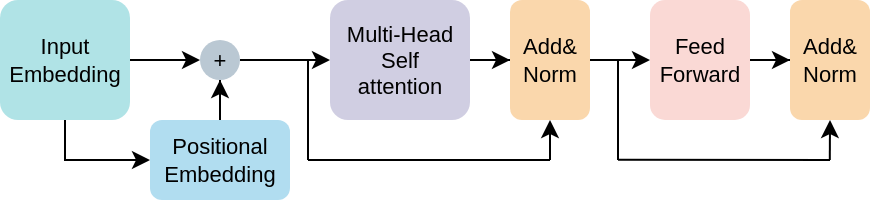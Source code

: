 <mxfile version="24.7.12">
  <diagram id="C5RBs43oDa-KdzZeNtuy" name="Page-1">
    <mxGraphModel dx="1970" dy="1077" grid="1" gridSize="10" guides="1" tooltips="1" connect="1" arrows="1" fold="1" page="1" pageScale="1" pageWidth="827" pageHeight="1169" background="none" math="0" shadow="0">
      <root>
        <mxCell id="WIyWlLk6GJQsqaUBKTNV-0" />
        <mxCell id="WIyWlLk6GJQsqaUBKTNV-1" parent="WIyWlLk6GJQsqaUBKTNV-0" />
        <mxCell id="qq4d_lagYnMRznPJP1VJ-1" value="Input&#xa;Embedding" style="rounded=1;whiteSpace=wrap;glass=0;strokeWidth=1;shadow=0;fillColor=#b0e3e6;strokeColor=none;fontFamily=Helvetica;fontSize=11;" vertex="1" parent="WIyWlLk6GJQsqaUBKTNV-1">
          <mxGeometry x="80" y="600" width="65" height="60" as="geometry" />
        </mxCell>
        <mxCell id="qq4d_lagYnMRznPJP1VJ-2" value="+" style="ellipse;whiteSpace=wrap;aspect=fixed;fillColor=#bac8d3;strokeColor=none;fontFamily=Helvetica;fontSize=11;" vertex="1" parent="WIyWlLk6GJQsqaUBKTNV-1">
          <mxGeometry x="180" y="620" width="20" height="20" as="geometry" />
        </mxCell>
        <mxCell id="qq4d_lagYnMRznPJP1VJ-24" value="" style="edgeStyle=orthogonalEdgeStyle;rounded=0;orthogonalLoop=1;jettySize=auto;entryX=0.5;entryY=1;entryDx=0;entryDy=0;fontFamily=Helvetica;fontSize=11;" edge="1" parent="WIyWlLk6GJQsqaUBKTNV-1" source="qq4d_lagYnMRznPJP1VJ-3" target="qq4d_lagYnMRznPJP1VJ-2">
          <mxGeometry relative="1" as="geometry" />
        </mxCell>
        <mxCell id="qq4d_lagYnMRznPJP1VJ-3" value="Positional&lt;br style=&quot;font-size: 11px;&quot;&gt;Embedding" style="rounded=1;whiteSpace=wrap;html=1;fontSize=11;glass=0;strokeWidth=1;shadow=0;fillColor=#b1ddf0;strokeColor=none;fontFamily=Helvetica;" vertex="1" parent="WIyWlLk6GJQsqaUBKTNV-1">
          <mxGeometry x="155" y="660" width="70" height="40" as="geometry" />
        </mxCell>
        <mxCell id="qq4d_lagYnMRznPJP1VJ-13" value="Multi-Head&#xa;Self&#xa;attention" style="rounded=1;whiteSpace=wrap;glass=0;strokeWidth=1;shadow=0;fillColor=#d0cee2;strokeColor=none;fontFamily=Helvetica;fontSize=11;" vertex="1" parent="WIyWlLk6GJQsqaUBKTNV-1">
          <mxGeometry x="245" y="600" width="70" height="60" as="geometry" />
        </mxCell>
        <mxCell id="qq4d_lagYnMRznPJP1VJ-15" value="Add&amp;&#xa;Norm" style="rounded=1;whiteSpace=wrap;glass=0;strokeWidth=1;shadow=0;fillColor=#fad7ac;strokeColor=none;fontFamily=Helvetica;fontSize=11;" vertex="1" parent="WIyWlLk6GJQsqaUBKTNV-1">
          <mxGeometry x="335" y="600" width="40" height="60" as="geometry" />
        </mxCell>
        <mxCell id="qq4d_lagYnMRznPJP1VJ-21" value="" style="endArrow=classic;rounded=0;fontFamily=Helvetica;fontSize=11;" edge="1" parent="WIyWlLk6GJQsqaUBKTNV-1" target="qq4d_lagYnMRznPJP1VJ-15">
          <mxGeometry width="50" height="50" relative="1" as="geometry">
            <mxPoint x="355" y="680" as="sourcePoint" />
            <mxPoint x="455" y="510" as="targetPoint" />
          </mxGeometry>
        </mxCell>
        <mxCell id="qq4d_lagYnMRznPJP1VJ-25" value="Feed&#xa;Forward" style="rounded=1;whiteSpace=wrap;glass=0;strokeWidth=1;shadow=0;fillColor=#fad9d5;strokeColor=none;fontFamily=Helvetica;fontSize=11;" vertex="1" parent="WIyWlLk6GJQsqaUBKTNV-1">
          <mxGeometry x="405" y="600" width="50" height="60" as="geometry" />
        </mxCell>
        <mxCell id="qq4d_lagYnMRznPJP1VJ-26" value="Add&amp;&#xa;Norm" style="rounded=1;whiteSpace=wrap;glass=0;strokeWidth=1;shadow=0;fillColor=#fad7ac;strokeColor=none;fontFamily=Helvetica;fontSize=11;" vertex="1" parent="WIyWlLk6GJQsqaUBKTNV-1">
          <mxGeometry x="475" y="600" width="40" height="60" as="geometry" />
        </mxCell>
        <mxCell id="qq4d_lagYnMRznPJP1VJ-36" value="" style="group;strokeWidth=0;fontFamily=Helvetica;fontSize=11;" vertex="1" connectable="0" parent="WIyWlLk6GJQsqaUBKTNV-1">
          <mxGeometry x="113" y="630" width="382" height="50" as="geometry" />
        </mxCell>
        <mxCell id="qq4d_lagYnMRznPJP1VJ-11" value="" style="edgeStyle=orthogonalEdgeStyle;rounded=0;orthogonalLoop=1;jettySize=auto;exitX=1;exitY=0.5;exitDx=0;exitDy=0;entryX=0;entryY=0.5;entryDx=0;entryDy=0;fontFamily=Helvetica;fontSize=11;" edge="1" parent="qq4d_lagYnMRznPJP1VJ-36" source="qq4d_lagYnMRznPJP1VJ-1" target="qq4d_lagYnMRznPJP1VJ-2">
          <mxGeometry relative="1" as="geometry" />
        </mxCell>
        <mxCell id="qq4d_lagYnMRznPJP1VJ-23" value="" style="edgeStyle=orthogonalEdgeStyle;rounded=0;orthogonalLoop=1;jettySize=auto;entryX=0;entryY=0.5;entryDx=0;entryDy=0;fontFamily=Helvetica;fontSize=11;" edge="1" parent="qq4d_lagYnMRznPJP1VJ-36" source="qq4d_lagYnMRznPJP1VJ-1" target="qq4d_lagYnMRznPJP1VJ-3">
          <mxGeometry relative="1" as="geometry">
            <Array as="points">
              <mxPoint y="50" />
            </Array>
          </mxGeometry>
        </mxCell>
        <mxCell id="qq4d_lagYnMRznPJP1VJ-12" value="" style="edgeStyle=orthogonalEdgeStyle;rounded=0;orthogonalLoop=1;jettySize=auto;exitX=1;exitY=0.5;exitDx=0;exitDy=0;entryX=0;entryY=0.5;entryDx=0;entryDy=0;fontFamily=Helvetica;fontSize=11;" edge="1" parent="qq4d_lagYnMRznPJP1VJ-36" source="qq4d_lagYnMRznPJP1VJ-2" target="qq4d_lagYnMRznPJP1VJ-13">
          <mxGeometry relative="1" as="geometry">
            <mxPoint x="92" as="targetPoint" />
          </mxGeometry>
        </mxCell>
        <mxCell id="qq4d_lagYnMRznPJP1VJ-22" value="" style="edgeStyle=orthogonalEdgeStyle;rounded=0;orthogonalLoop=1;jettySize=auto;entryX=0;entryY=0.5;entryDx=0;entryDy=0;fontFamily=Helvetica;fontSize=11;" edge="1" parent="qq4d_lagYnMRznPJP1VJ-36" source="qq4d_lagYnMRznPJP1VJ-13" target="qq4d_lagYnMRznPJP1VJ-15">
          <mxGeometry relative="1" as="geometry" />
        </mxCell>
        <mxCell id="qq4d_lagYnMRznPJP1VJ-27" value="" style="edgeStyle=orthogonalEdgeStyle;rounded=0;orthogonalLoop=1;jettySize=auto;fontFamily=Helvetica;fontSize=11;" edge="1" parent="qq4d_lagYnMRznPJP1VJ-36" source="qq4d_lagYnMRznPJP1VJ-15" target="qq4d_lagYnMRznPJP1VJ-25">
          <mxGeometry relative="1" as="geometry">
            <Array as="points">
              <mxPoint x="282" />
            </Array>
          </mxGeometry>
        </mxCell>
        <mxCell id="qq4d_lagYnMRznPJP1VJ-18" value="" style="endArrow=none;rounded=0;fontFamily=Helvetica;fontSize=11;" edge="1" parent="qq4d_lagYnMRznPJP1VJ-36">
          <mxGeometry width="50" height="50" relative="1" as="geometry">
            <mxPoint x="121" y="50" as="sourcePoint" />
            <mxPoint x="121" as="targetPoint" />
          </mxGeometry>
        </mxCell>
        <mxCell id="qq4d_lagYnMRznPJP1VJ-19" value="" style="endArrow=none;rounded=0;fontFamily=Helvetica;fontSize=11;" edge="1" parent="qq4d_lagYnMRznPJP1VJ-36">
          <mxGeometry width="50" height="50" relative="1" as="geometry">
            <mxPoint x="242" y="50" as="sourcePoint" />
            <mxPoint x="121" y="49.98" as="targetPoint" />
          </mxGeometry>
        </mxCell>
        <mxCell id="qq4d_lagYnMRznPJP1VJ-28" value="" style="edgeStyle=orthogonalEdgeStyle;rounded=0;orthogonalLoop=1;jettySize=auto;fontFamily=Helvetica;fontSize=11;" edge="1" parent="qq4d_lagYnMRznPJP1VJ-36" source="qq4d_lagYnMRznPJP1VJ-25" target="qq4d_lagYnMRznPJP1VJ-26">
          <mxGeometry relative="1" as="geometry" />
        </mxCell>
        <mxCell id="qq4d_lagYnMRznPJP1VJ-29" value="" style="endArrow=none;rounded=0;fontFamily=Helvetica;fontSize=11;" edge="1" parent="qq4d_lagYnMRznPJP1VJ-36">
          <mxGeometry width="50" height="50" relative="1" as="geometry">
            <mxPoint x="276" y="50" as="sourcePoint" />
            <mxPoint x="276" as="targetPoint" />
          </mxGeometry>
        </mxCell>
        <mxCell id="qq4d_lagYnMRznPJP1VJ-30" value="" style="endArrow=none;rounded=0;fontFamily=Helvetica;fontSize=11;" edge="1" parent="qq4d_lagYnMRznPJP1VJ-36">
          <mxGeometry width="50" height="50" relative="1" as="geometry">
            <mxPoint x="382" y="50" as="sourcePoint" />
            <mxPoint x="276" y="49.9" as="targetPoint" />
          </mxGeometry>
        </mxCell>
        <mxCell id="qq4d_lagYnMRznPJP1VJ-31" value="" style="endArrow=classic;rounded=0;entryX=0.5;entryY=1;entryDx=0;entryDy=0;fontFamily=Helvetica;fontSize=11;" edge="1" parent="qq4d_lagYnMRznPJP1VJ-36" target="qq4d_lagYnMRznPJP1VJ-26">
          <mxGeometry width="50" height="50" relative="1" as="geometry">
            <mxPoint x="381.9" y="50" as="sourcePoint" />
            <mxPoint x="381.9" y="20" as="targetPoint" />
          </mxGeometry>
        </mxCell>
      </root>
    </mxGraphModel>
  </diagram>
</mxfile>
